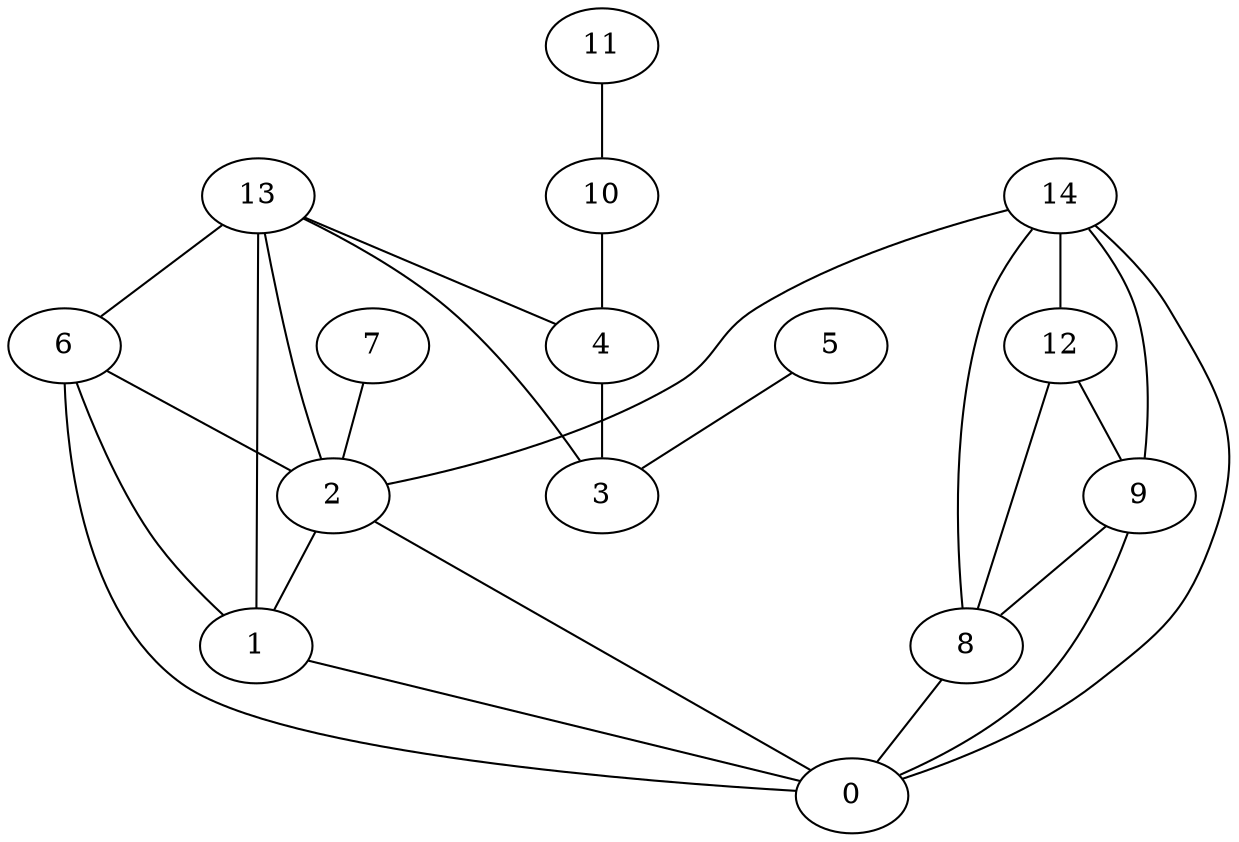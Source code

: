 digraph "sensornet-topology" {
label = "";
rankdir="BT";"0"->"1" [arrowhead = "both"] 
"0"->"2" [arrowhead = "both"] 
"0"->"6" [arrowhead = "both"] 
"0"->"8" [arrowhead = "both"] 
"0"->"9" [arrowhead = "both"] 
"0"->"14" [arrowhead = "both"] 
"1"->"2" [arrowhead = "both"] 
"1"->"6" [arrowhead = "both"] 
"1"->"13" [arrowhead = "both"] 
"2"->"6" [arrowhead = "both"] 
"2"->"7" [arrowhead = "both"] 
"2"->"13" [arrowhead = "both"] 
"2"->"14" [arrowhead = "both"] 
"3"->"4" [arrowhead = "both"] 
"3"->"5" [arrowhead = "both"] 
"3"->"13" [arrowhead = "both"] 
"4"->"10" [arrowhead = "both"] 
"4"->"13" [arrowhead = "both"] 
"6"->"13" [arrowhead = "both"] 
"8"->"9" [arrowhead = "both"] 
"8"->"12" [arrowhead = "both"] 
"8"->"14" [arrowhead = "both"] 
"9"->"12" [arrowhead = "both"] 
"9"->"14" [arrowhead = "both"] 
"10"->"11" [arrowhead = "both"] 
"12"->"14" [arrowhead = "both"] 
}